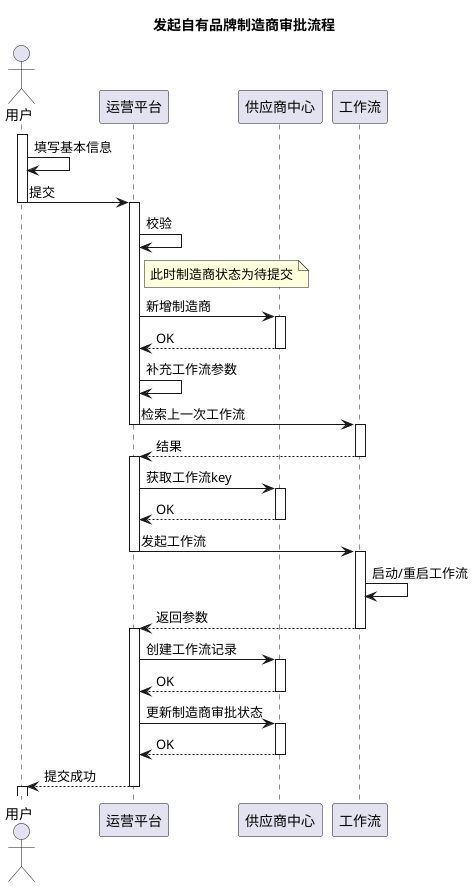@startuml

title 发起自有品牌制造商审批流程

actor 用户 as user
participant 运营平台 as bom
participant 供应商中心 as center
participant 工作流 as workflow

activate user
user -> user: 填写基本信息
user -> bom: 提交
deactivate user

activate bom
bom -> bom: 校验
note right of bom: 此时制造商状态为待提交
bom -> center: 新增制造商
activate center
center --> bom: OK
deactivate center
bom -> bom: 补充工作流参数
bom -> workflow: 检索上一次工作流
deactivate bom

activate workflow
workflow --> bom: 结果
deactivate workflow

activate bom
bom -> center: 获取工作流key
activate center
center --> bom: OK
deactivate center
bom -> workflow: 发起工作流
deactivate bom
activate workflow
workflow -> workflow: 启动/重启工作流
workflow --> bom: 返回参数
deactivate workflow

activate bom
bom -> center: 创建工作流记录
activate center
center --> bom: OK
deactivate center
bom -> center: 更新制造商审批状态
activate center
center --> bom: OK
deactivate center
bom --> user: 提交成功
deactivate bom

activate user

@enduml